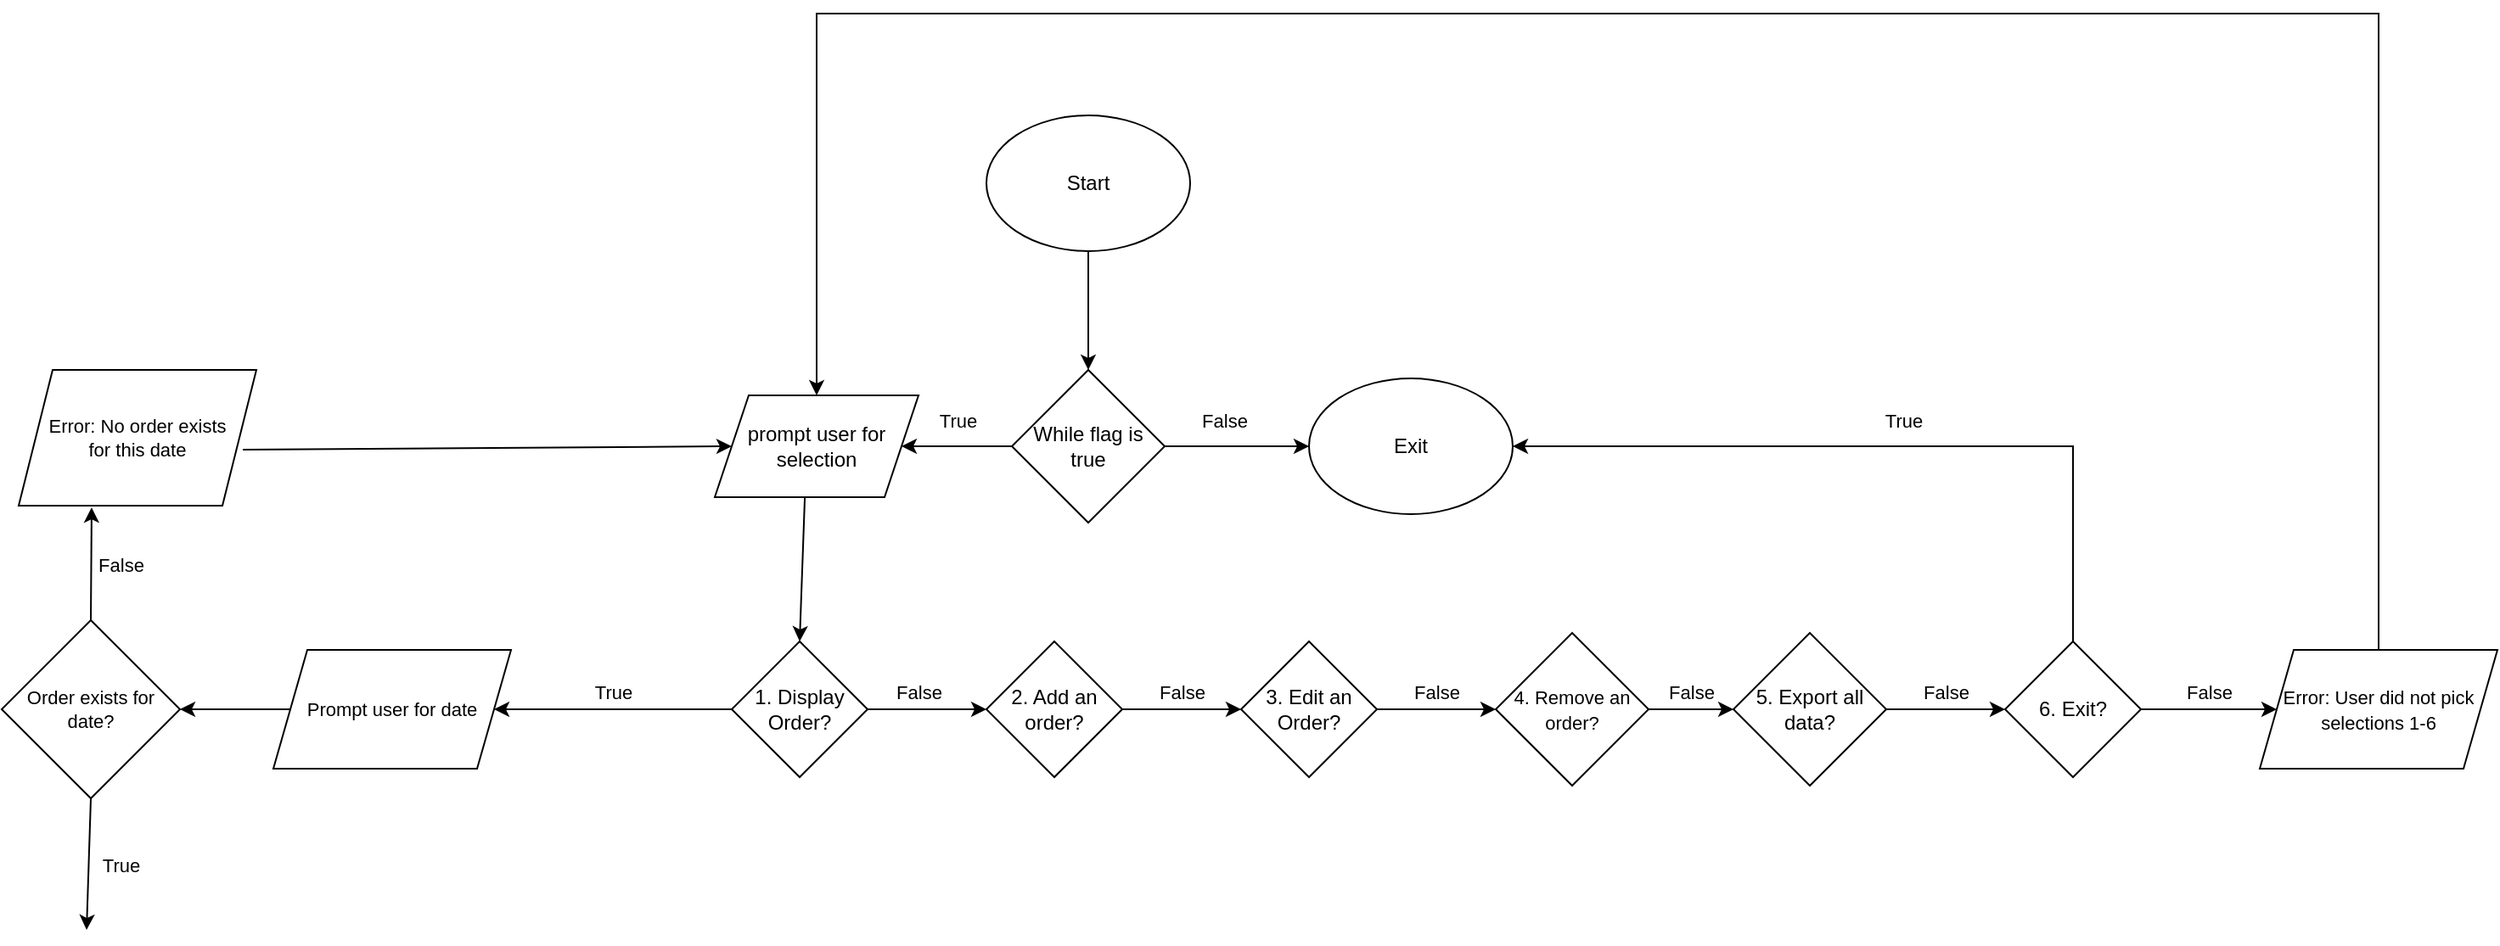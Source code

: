 <mxfile version="15.8.2" type="github">
  <diagram name="Page-1" id="edf60f1a-56cd-e834-aa8a-f176f3a09ee4">
    <mxGraphModel dx="3162" dy="1135" grid="1" gridSize="10" guides="1" tooltips="1" connect="1" arrows="1" fold="1" page="1" pageScale="1" pageWidth="1100" pageHeight="850" background="none" math="0" shadow="0">
      <root>
        <mxCell id="0" />
        <mxCell id="1" parent="0" />
        <mxCell id="WLESVQoLexFltELfVNAb-1" value="Start" style="ellipse;whiteSpace=wrap;html=1;" vertex="1" parent="1">
          <mxGeometry x="200" y="200" width="120" height="80" as="geometry" />
        </mxCell>
        <mxCell id="WLESVQoLexFltELfVNAb-2" value="" style="endArrow=classic;html=1;rounded=0;exitX=0.5;exitY=1;exitDx=0;exitDy=0;" edge="1" parent="1" source="WLESVQoLexFltELfVNAb-1" target="WLESVQoLexFltELfVNAb-3">
          <mxGeometry width="50" height="50" relative="1" as="geometry">
            <mxPoint x="310" y="440" as="sourcePoint" />
            <mxPoint x="260" y="370" as="targetPoint" />
          </mxGeometry>
        </mxCell>
        <mxCell id="WLESVQoLexFltELfVNAb-3" value="While flag is true" style="rhombus;whiteSpace=wrap;html=1;" vertex="1" parent="1">
          <mxGeometry x="215" y="350" width="90" height="90" as="geometry" />
        </mxCell>
        <mxCell id="WLESVQoLexFltELfVNAb-4" value="prompt user for selection" style="shape=parallelogram;perimeter=parallelogramPerimeter;whiteSpace=wrap;html=1;fixedSize=1;" vertex="1" parent="1">
          <mxGeometry x="40" y="365" width="120" height="60" as="geometry" />
        </mxCell>
        <mxCell id="WLESVQoLexFltELfVNAb-6" value="Exit" style="ellipse;whiteSpace=wrap;html=1;" vertex="1" parent="1">
          <mxGeometry x="390" y="355" width="120" height="80" as="geometry" />
        </mxCell>
        <mxCell id="WLESVQoLexFltELfVNAb-8" value="" style="endArrow=classic;html=1;rounded=0;exitX=0;exitY=0.5;exitDx=0;exitDy=0;entryX=1;entryY=0.5;entryDx=0;entryDy=0;" edge="1" parent="1" source="WLESVQoLexFltELfVNAb-3" target="WLESVQoLexFltELfVNAb-4">
          <mxGeometry relative="1" as="geometry">
            <mxPoint x="130" y="500" as="sourcePoint" />
            <mxPoint x="160" y="460" as="targetPoint" />
          </mxGeometry>
        </mxCell>
        <mxCell id="WLESVQoLexFltELfVNAb-9" value="True" style="edgeLabel;resizable=0;html=1;align=center;verticalAlign=middle;" connectable="0" vertex="1" parent="WLESVQoLexFltELfVNAb-8">
          <mxGeometry relative="1" as="geometry">
            <mxPoint y="-15" as="offset" />
          </mxGeometry>
        </mxCell>
        <mxCell id="WLESVQoLexFltELfVNAb-11" value="" style="endArrow=classic;html=1;rounded=0;entryX=0;entryY=0.5;entryDx=0;entryDy=0;exitX=1;exitY=0.5;exitDx=0;exitDy=0;" edge="1" parent="1" source="WLESVQoLexFltELfVNAb-3" target="WLESVQoLexFltELfVNAb-6">
          <mxGeometry relative="1" as="geometry">
            <mxPoint x="290" y="400" as="sourcePoint" />
            <mxPoint x="390" y="400" as="targetPoint" />
            <Array as="points">
              <mxPoint x="360" y="395" />
            </Array>
          </mxGeometry>
        </mxCell>
        <mxCell id="WLESVQoLexFltELfVNAb-12" value="False" style="edgeLabel;resizable=0;html=1;align=center;verticalAlign=middle;" connectable="0" vertex="1" parent="WLESVQoLexFltELfVNAb-11">
          <mxGeometry relative="1" as="geometry">
            <mxPoint x="-8" y="-15" as="offset" />
          </mxGeometry>
        </mxCell>
        <mxCell id="WLESVQoLexFltELfVNAb-14" value="" style="endArrow=classic;html=1;rounded=0;exitX=0.442;exitY=1;exitDx=0;exitDy=0;exitPerimeter=0;entryX=0.5;entryY=0;entryDx=0;entryDy=0;" edge="1" parent="1" source="WLESVQoLexFltELfVNAb-4" target="WLESVQoLexFltELfVNAb-15">
          <mxGeometry width="50" height="50" relative="1" as="geometry">
            <mxPoint x="60" y="520" as="sourcePoint" />
            <mxPoint x="93" y="500" as="targetPoint" />
          </mxGeometry>
        </mxCell>
        <mxCell id="WLESVQoLexFltELfVNAb-15" value="1. Display Order?" style="rhombus;whiteSpace=wrap;html=1;" vertex="1" parent="1">
          <mxGeometry x="50" y="510" width="80" height="80" as="geometry" />
        </mxCell>
        <mxCell id="WLESVQoLexFltELfVNAb-16" value="2. Add an order?" style="rhombus;whiteSpace=wrap;html=1;" vertex="1" parent="1">
          <mxGeometry x="200" y="510" width="80" height="80" as="geometry" />
        </mxCell>
        <mxCell id="WLESVQoLexFltELfVNAb-17" value="3. Edit an Order?" style="rhombus;whiteSpace=wrap;html=1;" vertex="1" parent="1">
          <mxGeometry x="350" y="510" width="80" height="80" as="geometry" />
        </mxCell>
        <mxCell id="WLESVQoLexFltELfVNAb-18" value="&lt;font style=&quot;font-size: 11px&quot;&gt;4. Remove an order?&lt;/font&gt;" style="rhombus;whiteSpace=wrap;html=1;" vertex="1" parent="1">
          <mxGeometry x="500" y="505" width="90" height="90" as="geometry" />
        </mxCell>
        <mxCell id="WLESVQoLexFltELfVNAb-19" value="5. Export all data?" style="rhombus;whiteSpace=wrap;html=1;" vertex="1" parent="1">
          <mxGeometry x="640" y="505" width="90" height="90" as="geometry" />
        </mxCell>
        <mxCell id="WLESVQoLexFltELfVNAb-22" value="" style="endArrow=classic;html=1;rounded=0;exitX=1;exitY=0.5;exitDx=0;exitDy=0;entryX=0;entryY=0.5;entryDx=0;entryDy=0;" edge="1" parent="1" source="WLESVQoLexFltELfVNAb-15" target="WLESVQoLexFltELfVNAb-16">
          <mxGeometry relative="1" as="geometry">
            <mxPoint x="120" y="590" as="sourcePoint" />
            <mxPoint x="220" y="590" as="targetPoint" />
          </mxGeometry>
        </mxCell>
        <mxCell id="WLESVQoLexFltELfVNAb-23" value="False" style="edgeLabel;resizable=0;html=1;align=center;verticalAlign=middle;" connectable="0" vertex="1" parent="WLESVQoLexFltELfVNAb-22">
          <mxGeometry relative="1" as="geometry">
            <mxPoint x="-5" y="-10" as="offset" />
          </mxGeometry>
        </mxCell>
        <mxCell id="WLESVQoLexFltELfVNAb-24" value="" style="endArrow=classic;html=1;rounded=0;exitX=1;exitY=0.5;exitDx=0;exitDy=0;entryX=0;entryY=0.5;entryDx=0;entryDy=0;" edge="1" parent="1" source="WLESVQoLexFltELfVNAb-16" target="WLESVQoLexFltELfVNAb-17">
          <mxGeometry relative="1" as="geometry">
            <mxPoint x="280" y="610" as="sourcePoint" />
            <mxPoint x="380" y="610" as="targetPoint" />
            <Array as="points">
              <mxPoint x="320" y="550" />
            </Array>
          </mxGeometry>
        </mxCell>
        <mxCell id="WLESVQoLexFltELfVNAb-25" value="False" style="edgeLabel;resizable=0;html=1;align=center;verticalAlign=middle;" connectable="0" vertex="1" parent="WLESVQoLexFltELfVNAb-24">
          <mxGeometry relative="1" as="geometry">
            <mxPoint y="-10" as="offset" />
          </mxGeometry>
        </mxCell>
        <mxCell id="WLESVQoLexFltELfVNAb-28" value="" style="endArrow=classic;html=1;rounded=0;exitX=1;exitY=0.5;exitDx=0;exitDy=0;entryX=0;entryY=0.5;entryDx=0;entryDy=0;" edge="1" parent="1" source="WLESVQoLexFltELfVNAb-17" target="WLESVQoLexFltELfVNAb-18">
          <mxGeometry relative="1" as="geometry">
            <mxPoint x="440" y="580" as="sourcePoint" />
            <mxPoint x="540" y="580" as="targetPoint" />
          </mxGeometry>
        </mxCell>
        <mxCell id="WLESVQoLexFltELfVNAb-29" value="False" style="edgeLabel;resizable=0;html=1;align=center;verticalAlign=middle;" connectable="0" vertex="1" parent="WLESVQoLexFltELfVNAb-28">
          <mxGeometry relative="1" as="geometry">
            <mxPoint y="-10" as="offset" />
          </mxGeometry>
        </mxCell>
        <mxCell id="WLESVQoLexFltELfVNAb-30" value="" style="endArrow=classic;html=1;rounded=0;exitX=1;exitY=0.5;exitDx=0;exitDy=0;entryX=0;entryY=0.5;entryDx=0;entryDy=0;" edge="1" parent="1" source="WLESVQoLexFltELfVNAb-18" target="WLESVQoLexFltELfVNAb-19">
          <mxGeometry relative="1" as="geometry">
            <mxPoint x="590" y="549.5" as="sourcePoint" />
            <mxPoint x="660" y="549.5" as="targetPoint" />
          </mxGeometry>
        </mxCell>
        <mxCell id="WLESVQoLexFltELfVNAb-31" value="False" style="edgeLabel;resizable=0;html=1;align=center;verticalAlign=middle;" connectable="0" vertex="1" parent="WLESVQoLexFltELfVNAb-30">
          <mxGeometry relative="1" as="geometry">
            <mxPoint y="-10" as="offset" />
          </mxGeometry>
        </mxCell>
        <mxCell id="WLESVQoLexFltELfVNAb-32" value="6. Exit?" style="rhombus;whiteSpace=wrap;html=1;" vertex="1" parent="1">
          <mxGeometry x="800" y="510" width="80" height="80" as="geometry" />
        </mxCell>
        <mxCell id="WLESVQoLexFltELfVNAb-33" value="" style="endArrow=classic;html=1;rounded=0;exitX=1;exitY=0.5;exitDx=0;exitDy=0;entryX=0;entryY=0.5;entryDx=0;entryDy=0;" edge="1" parent="1" source="WLESVQoLexFltELfVNAb-19" target="WLESVQoLexFltELfVNAb-32">
          <mxGeometry relative="1" as="geometry">
            <mxPoint x="740" y="610" as="sourcePoint" />
            <mxPoint x="840" y="610" as="targetPoint" />
          </mxGeometry>
        </mxCell>
        <mxCell id="WLESVQoLexFltELfVNAb-34" value="False" style="edgeLabel;resizable=0;html=1;align=center;verticalAlign=middle;" connectable="0" vertex="1" parent="WLESVQoLexFltELfVNAb-33">
          <mxGeometry relative="1" as="geometry">
            <mxPoint y="-10" as="offset" />
          </mxGeometry>
        </mxCell>
        <mxCell id="WLESVQoLexFltELfVNAb-38" value="" style="endArrow=classic;html=1;rounded=0;exitX=1;exitY=0.5;exitDx=0;exitDy=0;entryX=0;entryY=0.5;entryDx=0;entryDy=0;" edge="1" parent="1" source="WLESVQoLexFltELfVNAb-32" target="WLESVQoLexFltELfVNAb-41">
          <mxGeometry relative="1" as="geometry">
            <mxPoint x="890" y="550" as="sourcePoint" />
            <mxPoint x="990" y="550" as="targetPoint" />
          </mxGeometry>
        </mxCell>
        <mxCell id="WLESVQoLexFltELfVNAb-39" value="False" style="edgeLabel;resizable=0;html=1;align=center;verticalAlign=middle;" connectable="0" vertex="1" parent="WLESVQoLexFltELfVNAb-38">
          <mxGeometry relative="1" as="geometry">
            <mxPoint y="-10" as="offset" />
          </mxGeometry>
        </mxCell>
        <mxCell id="WLESVQoLexFltELfVNAb-40" value="" style="endArrow=classic;html=1;rounded=0;exitX=0.5;exitY=0;exitDx=0;exitDy=0;entryX=1;entryY=0.5;entryDx=0;entryDy=0;" edge="1" parent="1" source="WLESVQoLexFltELfVNAb-32" target="WLESVQoLexFltELfVNAb-6">
          <mxGeometry width="50" height="50" relative="1" as="geometry">
            <mxPoint x="840" y="475" as="sourcePoint" />
            <mxPoint x="840" y="390" as="targetPoint" />
            <Array as="points">
              <mxPoint x="840" y="395" />
            </Array>
          </mxGeometry>
        </mxCell>
        <mxCell id="WLESVQoLexFltELfVNAb-48" value="True" style="edgeLabel;html=1;align=center;verticalAlign=middle;resizable=0;points=[];fontSize=11;" vertex="1" connectable="0" parent="WLESVQoLexFltELfVNAb-40">
          <mxGeometry x="-0.24" y="3" relative="1" as="geometry">
            <mxPoint x="-46" y="-18" as="offset" />
          </mxGeometry>
        </mxCell>
        <mxCell id="WLESVQoLexFltELfVNAb-41" value="&lt;font style=&quot;font-size: 11px&quot;&gt;Error: User did not pick selections 1-6&lt;/font&gt;" style="shape=parallelogram;perimeter=parallelogramPerimeter;whiteSpace=wrap;html=1;fixedSize=1;" vertex="1" parent="1">
          <mxGeometry x="950" y="515" width="140" height="70" as="geometry" />
        </mxCell>
        <mxCell id="WLESVQoLexFltELfVNAb-44" value="" style="endArrow=classic;html=1;rounded=0;fontSize=11;exitX=0.5;exitY=0;exitDx=0;exitDy=0;entryX=0.5;entryY=0;entryDx=0;entryDy=0;" edge="1" parent="1" source="WLESVQoLexFltELfVNAb-41" target="WLESVQoLexFltELfVNAb-4">
          <mxGeometry width="50" height="50" relative="1" as="geometry">
            <mxPoint x="1010" y="460" as="sourcePoint" />
            <mxPoint x="80" y="150" as="targetPoint" />
            <Array as="points">
              <mxPoint x="1020" y="140" />
              <mxPoint x="100" y="140" />
            </Array>
          </mxGeometry>
        </mxCell>
        <mxCell id="WLESVQoLexFltELfVNAb-46" value="" style="endArrow=classic;html=1;rounded=0;fontSize=11;exitX=0;exitY=0.5;exitDx=0;exitDy=0;entryX=1;entryY=0.5;entryDx=0;entryDy=0;" edge="1" parent="1" source="WLESVQoLexFltELfVNAb-15" target="WLESVQoLexFltELfVNAb-49">
          <mxGeometry relative="1" as="geometry">
            <mxPoint x="-130" y="549.5" as="sourcePoint" />
            <mxPoint x="-70" y="550" as="targetPoint" />
          </mxGeometry>
        </mxCell>
        <mxCell id="WLESVQoLexFltELfVNAb-47" value="True" style="edgeLabel;resizable=0;html=1;align=center;verticalAlign=middle;fontSize=11;" connectable="0" vertex="1" parent="WLESVQoLexFltELfVNAb-46">
          <mxGeometry relative="1" as="geometry">
            <mxPoint y="-10" as="offset" />
          </mxGeometry>
        </mxCell>
        <mxCell id="WLESVQoLexFltELfVNAb-49" value="Prompt user for date" style="shape=parallelogram;perimeter=parallelogramPerimeter;whiteSpace=wrap;html=1;fixedSize=1;fontSize=11;" vertex="1" parent="1">
          <mxGeometry x="-220" y="515" width="140" height="70" as="geometry" />
        </mxCell>
        <mxCell id="WLESVQoLexFltELfVNAb-50" value="Order exists for date?" style="rhombus;whiteSpace=wrap;html=1;fontSize=11;" vertex="1" parent="1">
          <mxGeometry x="-380" y="497.5" width="105" height="105" as="geometry" />
        </mxCell>
        <mxCell id="WLESVQoLexFltELfVNAb-51" value="" style="endArrow=classic;html=1;rounded=0;fontSize=11;exitX=0;exitY=0.5;exitDx=0;exitDy=0;entryX=1;entryY=0.5;entryDx=0;entryDy=0;" edge="1" parent="1" source="WLESVQoLexFltELfVNAb-49" target="WLESVQoLexFltELfVNAb-50">
          <mxGeometry width="50" height="50" relative="1" as="geometry">
            <mxPoint x="-250" y="550" as="sourcePoint" />
            <mxPoint x="-200" y="490" as="targetPoint" />
          </mxGeometry>
        </mxCell>
        <mxCell id="WLESVQoLexFltELfVNAb-52" value="" style="endArrow=classic;html=1;rounded=0;fontSize=11;exitX=0.5;exitY=1;exitDx=0;exitDy=0;" edge="1" parent="1" source="WLESVQoLexFltELfVNAb-50">
          <mxGeometry relative="1" as="geometry">
            <mxPoint x="-330" y="640" as="sourcePoint" />
            <mxPoint x="-330" y="680" as="targetPoint" />
          </mxGeometry>
        </mxCell>
        <mxCell id="WLESVQoLexFltELfVNAb-53" value="True" style="edgeLabel;resizable=0;html=1;align=center;verticalAlign=middle;fontSize=11;" connectable="0" vertex="1" parent="WLESVQoLexFltELfVNAb-52">
          <mxGeometry relative="1" as="geometry">
            <mxPoint x="19" as="offset" />
          </mxGeometry>
        </mxCell>
        <mxCell id="WLESVQoLexFltELfVNAb-56" value="Error: No order exists &lt;br&gt;for this date" style="shape=parallelogram;perimeter=parallelogramPerimeter;whiteSpace=wrap;html=1;fixedSize=1;fontSize=11;" vertex="1" parent="1">
          <mxGeometry x="-370" y="350" width="140" height="80" as="geometry" />
        </mxCell>
        <mxCell id="WLESVQoLexFltELfVNAb-58" value="" style="endArrow=classic;html=1;rounded=0;fontSize=11;exitX=0.5;exitY=0;exitDx=0;exitDy=0;entryX=0.307;entryY=1.013;entryDx=0;entryDy=0;entryPerimeter=0;" edge="1" parent="1" source="WLESVQoLexFltELfVNAb-50" target="WLESVQoLexFltELfVNAb-56">
          <mxGeometry relative="1" as="geometry">
            <mxPoint x="-290" y="460" as="sourcePoint" />
            <mxPoint x="-190" y="460" as="targetPoint" />
          </mxGeometry>
        </mxCell>
        <mxCell id="WLESVQoLexFltELfVNAb-59" value="False" style="edgeLabel;resizable=0;html=1;align=center;verticalAlign=middle;fontSize=11;" connectable="0" vertex="1" parent="WLESVQoLexFltELfVNAb-58">
          <mxGeometry relative="1" as="geometry">
            <mxPoint x="17" as="offset" />
          </mxGeometry>
        </mxCell>
        <mxCell id="WLESVQoLexFltELfVNAb-60" value="" style="endArrow=classic;html=1;rounded=0;fontSize=11;exitX=0.943;exitY=0.588;exitDx=0;exitDy=0;exitPerimeter=0;entryX=0;entryY=0.5;entryDx=0;entryDy=0;" edge="1" parent="1" source="WLESVQoLexFltELfVNAb-56" target="WLESVQoLexFltELfVNAb-4">
          <mxGeometry width="50" height="50" relative="1" as="geometry">
            <mxPoint x="-175" y="390" as="sourcePoint" />
            <mxPoint x="-125" y="340" as="targetPoint" />
          </mxGeometry>
        </mxCell>
      </root>
    </mxGraphModel>
  </diagram>
</mxfile>
